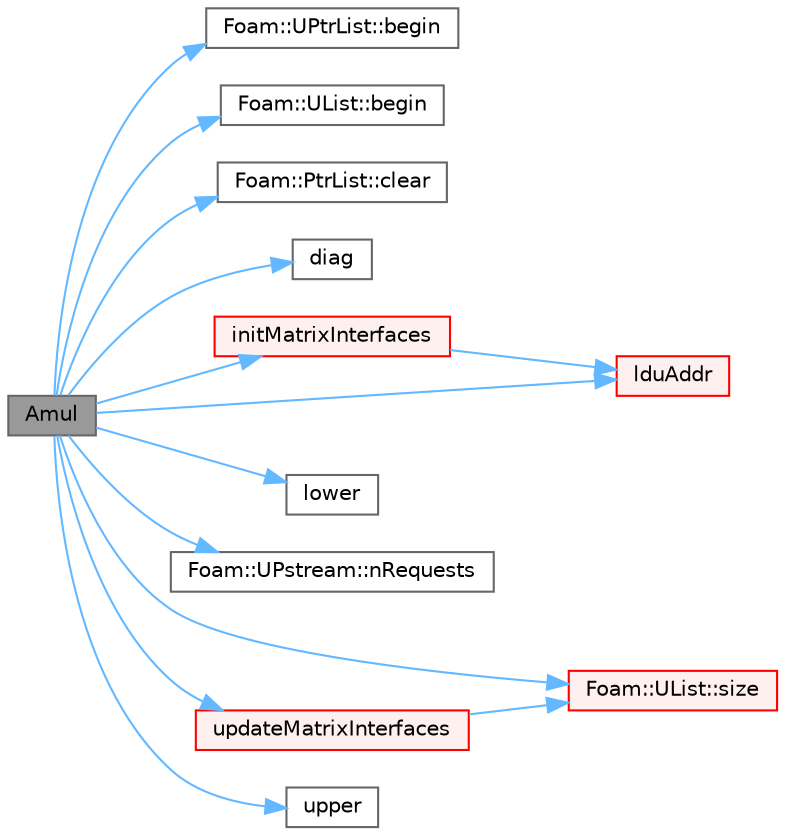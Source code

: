 digraph "Amul"
{
 // LATEX_PDF_SIZE
  bgcolor="transparent";
  edge [fontname=Helvetica,fontsize=10,labelfontname=Helvetica,labelfontsize=10];
  node [fontname=Helvetica,fontsize=10,shape=box,height=0.2,width=0.4];
  rankdir="LR";
  Node1 [id="Node000001",label="Amul",height=0.2,width=0.4,color="gray40", fillcolor="grey60", style="filled", fontcolor="black",tooltip=" "];
  Node1 -> Node2 [id="edge1_Node000001_Node000002",color="steelblue1",style="solid",tooltip=" "];
  Node2 [id="Node000002",label="Foam::UPtrList::begin",height=0.2,width=0.4,color="grey40", fillcolor="white", style="filled",URL="$classFoam_1_1UPtrList.html#a169ad4153b300672ec298a08076e707b",tooltip=" "];
  Node1 -> Node3 [id="edge2_Node000001_Node000003",color="steelblue1",style="solid",tooltip=" "];
  Node3 [id="Node000003",label="Foam::UList::begin",height=0.2,width=0.4,color="grey40", fillcolor="white", style="filled",URL="$classFoam_1_1UList.html#a22b49c92a788570d2e59c868d9338eba",tooltip=" "];
  Node1 -> Node4 [id="edge3_Node000001_Node000004",color="steelblue1",style="solid",tooltip=" "];
  Node4 [id="Node000004",label="Foam::PtrList::clear",height=0.2,width=0.4,color="grey40", fillcolor="white", style="filled",URL="$classFoam_1_1PtrList.html#ac8bb3912a3ce86b15842e79d0b421204",tooltip=" "];
  Node1 -> Node5 [id="edge4_Node000001_Node000005",color="steelblue1",style="solid",tooltip=" "];
  Node5 [id="Node000005",label="diag",height=0.2,width=0.4,color="grey40", fillcolor="white", style="filled",URL="$classFoam_1_1lduMatrix.html#a9140aaa9630c2cba2fe28369a649f2f0",tooltip=" "];
  Node1 -> Node6 [id="edge5_Node000001_Node000006",color="steelblue1",style="solid",tooltip=" "];
  Node6 [id="Node000006",label="initMatrixInterfaces",height=0.2,width=0.4,color="red", fillcolor="#FFF0F0", style="filled",URL="$classFoam_1_1lduMatrix.html#a614e0c1b911a3b3c5c1b86625c9a238e",tooltip=" "];
  Node6 -> Node10 [id="edge6_Node000006_Node000010",color="steelblue1",style="solid",tooltip=" "];
  Node10 [id="Node000010",label="lduAddr",height=0.2,width=0.4,color="red", fillcolor="#FFF0F0", style="filled",URL="$classFoam_1_1lduMatrix.html#a2265e867bb50449f5a0d7c14dcb466bd",tooltip=" "];
  Node1 -> Node10 [id="edge7_Node000001_Node000010",color="steelblue1",style="solid",tooltip=" "];
  Node1 -> Node16 [id="edge8_Node000001_Node000016",color="steelblue1",style="solid",tooltip=" "];
  Node16 [id="Node000016",label="lower",height=0.2,width=0.4,color="grey40", fillcolor="white", style="filled",URL="$classFoam_1_1lduMatrix.html#a734a4ef740d3c42f77537ecea178a161",tooltip=" "];
  Node1 -> Node17 [id="edge9_Node000001_Node000017",color="steelblue1",style="solid",tooltip=" "];
  Node17 [id="Node000017",label="Foam::UPstream::nRequests",height=0.2,width=0.4,color="grey40", fillcolor="white", style="filled",URL="$classFoam_1_1UPstream.html#a1e96cf32256feb7e8a1808a973a3e9a0",tooltip=" "];
  Node1 -> Node18 [id="edge10_Node000001_Node000018",color="steelblue1",style="solid",tooltip=" "];
  Node18 [id="Node000018",label="Foam::UList::size",height=0.2,width=0.4,color="red", fillcolor="#FFF0F0", style="filled",URL="$classFoam_1_1UList.html#ac1fc1d9dab324bb1b8452c7aa4813026",tooltip=" "];
  Node1 -> Node20 [id="edge11_Node000001_Node000020",color="steelblue1",style="solid",tooltip=" "];
  Node20 [id="Node000020",label="updateMatrixInterfaces",height=0.2,width=0.4,color="red", fillcolor="#FFF0F0", style="filled",URL="$classFoam_1_1lduMatrix.html#afc4b5ff9ffc952ff96e5b9769e458fd8",tooltip=" "];
  Node20 -> Node18 [id="edge12_Node000020_Node000018",color="steelblue1",style="solid",tooltip=" "];
  Node1 -> Node28 [id="edge13_Node000001_Node000028",color="steelblue1",style="solid",tooltip=" "];
  Node28 [id="Node000028",label="upper",height=0.2,width=0.4,color="grey40", fillcolor="white", style="filled",URL="$classFoam_1_1lduMatrix.html#a11672a767f497e24dce3ff31da13d9d0",tooltip=" "];
}
